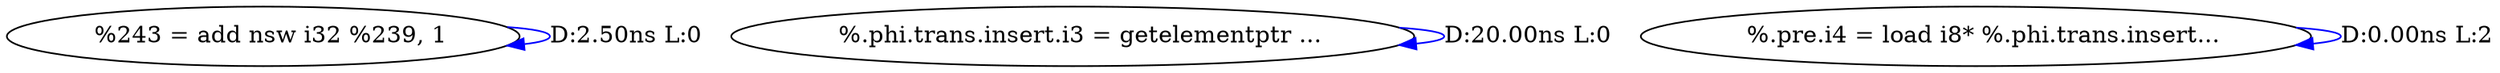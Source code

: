 digraph {
Node0x342b100[label="  %243 = add nsw i32 %239, 1"];
Node0x342b100 -> Node0x342b100[label="D:2.50ns L:0",color=blue];
Node0x342b1e0[label="  %.phi.trans.insert.i3 = getelementptr ..."];
Node0x342b1e0 -> Node0x342b1e0[label="D:20.00ns L:0",color=blue];
Node0x342b300[label="  %.pre.i4 = load i8* %.phi.trans.insert..."];
Node0x342b300 -> Node0x342b300[label="D:0.00ns L:2",color=blue];
}
